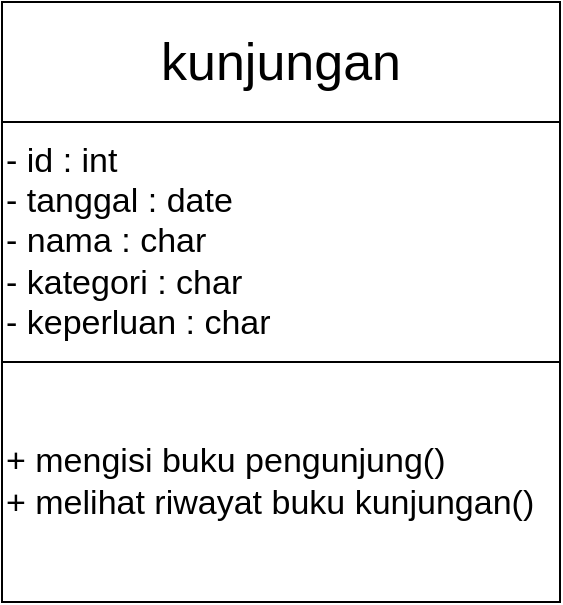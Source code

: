 <mxfile version="22.0.8" type="github">
  <diagram name="Page-1" id="7QNmYJXyuw-b6JEeLCGM">
    <mxGraphModel dx="763" dy="397" grid="1" gridSize="10" guides="1" tooltips="1" connect="1" arrows="1" fold="1" page="1" pageScale="1" pageWidth="850" pageHeight="1100" math="0" shadow="0">
      <root>
        <mxCell id="0" />
        <mxCell id="1" parent="0" />
        <mxCell id="GIdW6TdXYt7O-Fk-CzKo-2" value="&lt;font style=&quot;font-size: 26px;&quot;&gt;kunjungan&lt;/font&gt;" style="rounded=0;whiteSpace=wrap;html=1;" vertex="1" parent="1">
          <mxGeometry x="281" y="120" width="279" height="60" as="geometry" />
        </mxCell>
        <mxCell id="GIdW6TdXYt7O-Fk-CzKo-3" value="&lt;font style=&quot;font-size: 17px;&quot;&gt;- id : int&lt;br&gt;- tanggal : date&lt;br&gt;- nama : char&amp;nbsp;&lt;br&gt;- kategori : char&lt;br&gt;- keperluan : char&lt;/font&gt;" style="rounded=0;whiteSpace=wrap;html=1;align=left;" vertex="1" parent="1">
          <mxGeometry x="281" y="180" width="279" height="120" as="geometry" />
        </mxCell>
        <mxCell id="GIdW6TdXYt7O-Fk-CzKo-4" value="&lt;span style=&quot;font-size: 17px;&quot;&gt;+ mengisi buku pengunjung()&lt;br&gt;+ melihat riwayat buku kunjungan()&lt;br&gt;&lt;/span&gt;" style="rounded=0;whiteSpace=wrap;html=1;align=left;" vertex="1" parent="1">
          <mxGeometry x="281" y="300" width="279" height="120" as="geometry" />
        </mxCell>
      </root>
    </mxGraphModel>
  </diagram>
</mxfile>
